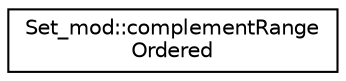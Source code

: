 digraph "Graphical Class Hierarchy"
{
 // LATEX_PDF_SIZE
  edge [fontname="Helvetica",fontsize="10",labelfontname="Helvetica",labelfontsize="10"];
  node [fontname="Helvetica",fontsize="10",shape=record];
  rankdir="LR";
  Node0 [label="Set_mod::complementRange\lOrdered",height=0.2,width=0.4,color="black", fillcolor="white", style="filled",URL="$interfaceSet__mod_1_1complementRangeOrdered.html",tooltip="Generate and return an array whose elements are the values in the range lower:upper that are not in O..."];
}
